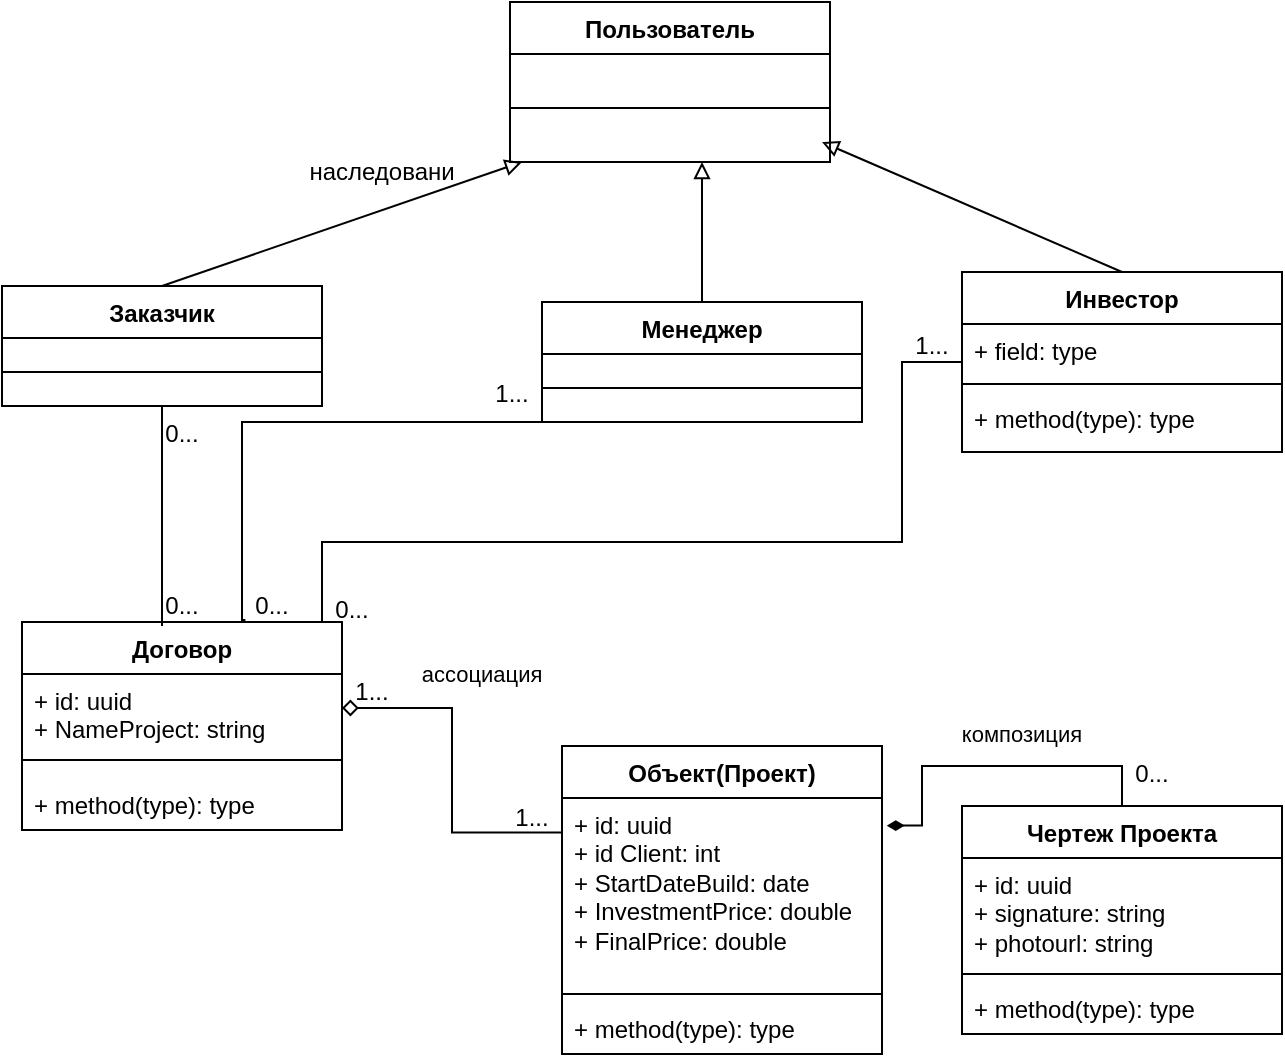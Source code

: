 <mxfile version="22.0.6" type="github">
  <diagram name="Страница — 1" id="XWlHStyDpJBO_vR5po6n">
    <mxGraphModel dx="1002" dy="1738" grid="1" gridSize="10" guides="1" tooltips="1" connect="1" arrows="1" fold="1" page="1" pageScale="1" pageWidth="827" pageHeight="1169" math="0" shadow="0">
      <root>
        <mxCell id="0" />
        <mxCell id="1" parent="0" />
        <mxCell id="611sgcFT0raq5ZZa5KZ7-6" value="Заказчик" style="swimlane;fontStyle=1;align=center;verticalAlign=top;childLayout=stackLayout;horizontal=1;startSize=26;horizontalStack=0;resizeParent=1;resizeParentMax=0;resizeLast=0;collapsible=1;marginBottom=0;whiteSpace=wrap;html=1;" vertex="1" parent="1">
          <mxGeometry y="102" width="160" height="60" as="geometry" />
        </mxCell>
        <mxCell id="611sgcFT0raq5ZZa5KZ7-8" value="" style="line;strokeWidth=1;fillColor=none;align=left;verticalAlign=middle;spacingTop=-1;spacingLeft=3;spacingRight=3;rotatable=0;labelPosition=right;points=[];portConstraint=eastwest;strokeColor=inherit;" vertex="1" parent="611sgcFT0raq5ZZa5KZ7-6">
          <mxGeometry y="26" width="160" height="34" as="geometry" />
        </mxCell>
        <mxCell id="611sgcFT0raq5ZZa5KZ7-57" style="edgeStyle=orthogonalEdgeStyle;rounded=0;orthogonalLoop=1;jettySize=auto;html=1;exitX=0.25;exitY=1;exitDx=0;exitDy=0;entryX=0.695;entryY=0.002;entryDx=0;entryDy=0;entryPerimeter=0;endArrow=none;endFill=0;" edge="1" parent="1" source="611sgcFT0raq5ZZa5KZ7-10" target="611sgcFT0raq5ZZa5KZ7-30">
          <mxGeometry relative="1" as="geometry">
            <mxPoint x="140" y="260" as="targetPoint" />
            <Array as="points">
              <mxPoint x="260" y="170" />
              <mxPoint x="120" y="170" />
              <mxPoint x="120" y="269" />
              <mxPoint x="121" y="269" />
            </Array>
          </mxGeometry>
        </mxCell>
        <mxCell id="611sgcFT0raq5ZZa5KZ7-63" style="rounded=0;orthogonalLoop=1;jettySize=auto;html=1;exitX=0.5;exitY=0;exitDx=0;exitDy=0;endArrow=block;endFill=0;" edge="1" parent="1" source="611sgcFT0raq5ZZa5KZ7-10">
          <mxGeometry relative="1" as="geometry">
            <mxPoint x="350" y="40" as="targetPoint" />
          </mxGeometry>
        </mxCell>
        <mxCell id="611sgcFT0raq5ZZa5KZ7-10" value="Менеджер" style="swimlane;fontStyle=1;align=center;verticalAlign=top;childLayout=stackLayout;horizontal=1;startSize=26;horizontalStack=0;resizeParent=1;resizeParentMax=0;resizeLast=0;collapsible=1;marginBottom=0;whiteSpace=wrap;html=1;" vertex="1" parent="1">
          <mxGeometry x="270" y="110" width="160" height="60" as="geometry" />
        </mxCell>
        <mxCell id="611sgcFT0raq5ZZa5KZ7-12" value="" style="line;strokeWidth=1;fillColor=none;align=left;verticalAlign=middle;spacingTop=-1;spacingLeft=3;spacingRight=3;rotatable=0;labelPosition=right;points=[];portConstraint=eastwest;strokeColor=inherit;" vertex="1" parent="611sgcFT0raq5ZZa5KZ7-10">
          <mxGeometry y="26" width="160" height="34" as="geometry" />
        </mxCell>
        <mxCell id="611sgcFT0raq5ZZa5KZ7-14" value="Пользователь" style="swimlane;fontStyle=1;align=center;verticalAlign=top;childLayout=stackLayout;horizontal=1;startSize=26;horizontalStack=0;resizeParent=1;resizeParentMax=0;resizeLast=0;collapsible=1;marginBottom=0;whiteSpace=wrap;html=1;" vertex="1" parent="1">
          <mxGeometry x="254" y="-40" width="160" height="80" as="geometry" />
        </mxCell>
        <mxCell id="611sgcFT0raq5ZZa5KZ7-16" value="" style="line;strokeWidth=1;fillColor=none;align=left;verticalAlign=middle;spacingTop=-1;spacingLeft=3;spacingRight=3;rotatable=0;labelPosition=right;points=[];portConstraint=eastwest;strokeColor=inherit;" vertex="1" parent="611sgcFT0raq5ZZa5KZ7-14">
          <mxGeometry y="26" width="160" height="54" as="geometry" />
        </mxCell>
        <mxCell id="611sgcFT0raq5ZZa5KZ7-18" value="Инвестор" style="swimlane;fontStyle=1;align=center;verticalAlign=top;childLayout=stackLayout;horizontal=1;startSize=26;horizontalStack=0;resizeParent=1;resizeParentMax=0;resizeLast=0;collapsible=1;marginBottom=0;whiteSpace=wrap;html=1;" vertex="1" parent="1">
          <mxGeometry x="480" y="95" width="160" height="90" as="geometry" />
        </mxCell>
        <mxCell id="611sgcFT0raq5ZZa5KZ7-19" value="+ field: type" style="text;strokeColor=none;fillColor=none;align=left;verticalAlign=top;spacingLeft=4;spacingRight=4;overflow=hidden;rotatable=0;points=[[0,0.5],[1,0.5]];portConstraint=eastwest;whiteSpace=wrap;html=1;" vertex="1" parent="611sgcFT0raq5ZZa5KZ7-18">
          <mxGeometry y="26" width="160" height="26" as="geometry" />
        </mxCell>
        <mxCell id="611sgcFT0raq5ZZa5KZ7-20" value="" style="line;strokeWidth=1;fillColor=none;align=left;verticalAlign=middle;spacingTop=-1;spacingLeft=3;spacingRight=3;rotatable=0;labelPosition=right;points=[];portConstraint=eastwest;strokeColor=inherit;" vertex="1" parent="611sgcFT0raq5ZZa5KZ7-18">
          <mxGeometry y="52" width="160" height="8" as="geometry" />
        </mxCell>
        <mxCell id="611sgcFT0raq5ZZa5KZ7-21" value="+ method(type): type" style="text;strokeColor=none;fillColor=none;align=left;verticalAlign=top;spacingLeft=4;spacingRight=4;overflow=hidden;rotatable=0;points=[[0,0.5],[1,0.5]];portConstraint=eastwest;whiteSpace=wrap;html=1;" vertex="1" parent="611sgcFT0raq5ZZa5KZ7-18">
          <mxGeometry y="60" width="160" height="30" as="geometry" />
        </mxCell>
        <mxCell id="611sgcFT0raq5ZZa5KZ7-22" value="Объект(Проект)" style="swimlane;fontStyle=1;align=center;verticalAlign=top;childLayout=stackLayout;horizontal=1;startSize=26;horizontalStack=0;resizeParent=1;resizeParentMax=0;resizeLast=0;collapsible=1;marginBottom=0;whiteSpace=wrap;html=1;" vertex="1" parent="1">
          <mxGeometry x="280" y="332" width="160" height="154" as="geometry" />
        </mxCell>
        <mxCell id="611sgcFT0raq5ZZa5KZ7-23" value="+ id: uuid&lt;br&gt;+ id Client: int&lt;br&gt;+ StartDateBuild: date&lt;br&gt;+&amp;nbsp;InvestmentPrice: double&lt;br&gt;+&amp;nbsp;FinalPrice: double" style="text;strokeColor=none;fillColor=none;align=left;verticalAlign=top;spacingLeft=4;spacingRight=4;overflow=hidden;rotatable=0;points=[[0,0.5],[1,0.5]];portConstraint=eastwest;whiteSpace=wrap;html=1;" vertex="1" parent="611sgcFT0raq5ZZa5KZ7-22">
          <mxGeometry y="26" width="160" height="94" as="geometry" />
        </mxCell>
        <mxCell id="611sgcFT0raq5ZZa5KZ7-24" value="" style="line;strokeWidth=1;fillColor=none;align=left;verticalAlign=middle;spacingTop=-1;spacingLeft=3;spacingRight=3;rotatable=0;labelPosition=right;points=[];portConstraint=eastwest;strokeColor=inherit;" vertex="1" parent="611sgcFT0raq5ZZa5KZ7-22">
          <mxGeometry y="120" width="160" height="8" as="geometry" />
        </mxCell>
        <mxCell id="611sgcFT0raq5ZZa5KZ7-25" value="+ method(type): type" style="text;strokeColor=none;fillColor=none;align=left;verticalAlign=top;spacingLeft=4;spacingRight=4;overflow=hidden;rotatable=0;points=[[0,0.5],[1,0.5]];portConstraint=eastwest;whiteSpace=wrap;html=1;" vertex="1" parent="611sgcFT0raq5ZZa5KZ7-22">
          <mxGeometry y="128" width="160" height="26" as="geometry" />
        </mxCell>
        <mxCell id="611sgcFT0raq5ZZa5KZ7-26" value="Чертеж Проекта" style="swimlane;fontStyle=1;align=center;verticalAlign=top;childLayout=stackLayout;horizontal=1;startSize=26;horizontalStack=0;resizeParent=1;resizeParentMax=0;resizeLast=0;collapsible=1;marginBottom=0;whiteSpace=wrap;html=1;" vertex="1" parent="1">
          <mxGeometry x="480" y="362" width="160" height="114" as="geometry" />
        </mxCell>
        <mxCell id="611sgcFT0raq5ZZa5KZ7-27" value="+ id: uuid&lt;br&gt;+&amp;nbsp;signature: string&lt;br&gt;+ photourl: string&amp;nbsp;" style="text;strokeColor=none;fillColor=none;align=left;verticalAlign=top;spacingLeft=4;spacingRight=4;overflow=hidden;rotatable=0;points=[[0,0.5],[1,0.5]];portConstraint=eastwest;whiteSpace=wrap;html=1;" vertex="1" parent="611sgcFT0raq5ZZa5KZ7-26">
          <mxGeometry y="26" width="160" height="54" as="geometry" />
        </mxCell>
        <mxCell id="611sgcFT0raq5ZZa5KZ7-28" value="" style="line;strokeWidth=1;fillColor=none;align=left;verticalAlign=middle;spacingTop=-1;spacingLeft=3;spacingRight=3;rotatable=0;labelPosition=right;points=[];portConstraint=eastwest;strokeColor=inherit;" vertex="1" parent="611sgcFT0raq5ZZa5KZ7-26">
          <mxGeometry y="80" width="160" height="8" as="geometry" />
        </mxCell>
        <mxCell id="611sgcFT0raq5ZZa5KZ7-29" value="+ method(type): type" style="text;strokeColor=none;fillColor=none;align=left;verticalAlign=top;spacingLeft=4;spacingRight=4;overflow=hidden;rotatable=0;points=[[0,0.5],[1,0.5]];portConstraint=eastwest;whiteSpace=wrap;html=1;" vertex="1" parent="611sgcFT0raq5ZZa5KZ7-26">
          <mxGeometry y="88" width="160" height="26" as="geometry" />
        </mxCell>
        <mxCell id="611sgcFT0raq5ZZa5KZ7-30" value="Договор" style="swimlane;fontStyle=1;align=center;verticalAlign=top;childLayout=stackLayout;horizontal=1;startSize=26;horizontalStack=0;resizeParent=1;resizeParentMax=0;resizeLast=0;collapsible=1;marginBottom=0;whiteSpace=wrap;html=1;" vertex="1" parent="1">
          <mxGeometry x="10" y="270" width="160" height="104" as="geometry" />
        </mxCell>
        <mxCell id="611sgcFT0raq5ZZa5KZ7-31" value="+ id: uuid&lt;br&gt;+ NameProject: string" style="text;strokeColor=none;fillColor=none;align=left;verticalAlign=top;spacingLeft=4;spacingRight=4;overflow=hidden;rotatable=0;points=[[0,0.5],[1,0.5]];portConstraint=eastwest;whiteSpace=wrap;html=1;" vertex="1" parent="611sgcFT0raq5ZZa5KZ7-30">
          <mxGeometry y="26" width="160" height="34" as="geometry" />
        </mxCell>
        <mxCell id="611sgcFT0raq5ZZa5KZ7-32" value="" style="line;strokeWidth=1;fillColor=none;align=left;verticalAlign=middle;spacingTop=-1;spacingLeft=3;spacingRight=3;rotatable=0;labelPosition=right;points=[];portConstraint=eastwest;strokeColor=inherit;" vertex="1" parent="611sgcFT0raq5ZZa5KZ7-30">
          <mxGeometry y="60" width="160" height="18" as="geometry" />
        </mxCell>
        <mxCell id="611sgcFT0raq5ZZa5KZ7-33" value="+ method(type): type" style="text;strokeColor=none;fillColor=none;align=left;verticalAlign=top;spacingLeft=4;spacingRight=4;overflow=hidden;rotatable=0;points=[[0,0.5],[1,0.5]];portConstraint=eastwest;whiteSpace=wrap;html=1;" vertex="1" parent="611sgcFT0raq5ZZa5KZ7-30">
          <mxGeometry y="78" width="160" height="26" as="geometry" />
        </mxCell>
        <mxCell id="611sgcFT0raq5ZZa5KZ7-34" style="edgeStyle=orthogonalEdgeStyle;rounded=0;orthogonalLoop=1;jettySize=auto;html=1;entryX=1;entryY=0.5;entryDx=0;entryDy=0;endArrow=diamond;endFill=0;exitX=0.002;exitY=0.183;exitDx=0;exitDy=0;exitPerimeter=0;" edge="1" parent="1" source="611sgcFT0raq5ZZa5KZ7-23" target="611sgcFT0raq5ZZa5KZ7-31">
          <mxGeometry relative="1" as="geometry">
            <mxPoint x="270" y="315" as="sourcePoint" />
          </mxGeometry>
        </mxCell>
        <mxCell id="611sgcFT0raq5ZZa5KZ7-35" value="&lt;font style=&quot;font-size: 11px;&quot;&gt;ассоциация&lt;/font&gt;" style="text;strokeColor=none;align=center;fillColor=none;html=1;verticalAlign=middle;whiteSpace=wrap;rounded=0;" vertex="1" parent="1">
          <mxGeometry x="210" y="281" width="60" height="30" as="geometry" />
        </mxCell>
        <mxCell id="611sgcFT0raq5ZZa5KZ7-36" style="edgeStyle=orthogonalEdgeStyle;rounded=0;orthogonalLoop=1;jettySize=auto;html=1;exitX=0.5;exitY=0;exitDx=0;exitDy=0;entryX=1.015;entryY=0.147;entryDx=0;entryDy=0;entryPerimeter=0;endArrow=diamondThin;endFill=1;fontStyle=1" edge="1" parent="1" source="611sgcFT0raq5ZZa5KZ7-26" target="611sgcFT0raq5ZZa5KZ7-23">
          <mxGeometry relative="1" as="geometry" />
        </mxCell>
        <mxCell id="611sgcFT0raq5ZZa5KZ7-38" value="&lt;span style=&quot;font-size: 11px;&quot;&gt;композиция&lt;/span&gt;" style="text;strokeColor=none;align=center;fillColor=none;html=1;verticalAlign=middle;whiteSpace=wrap;rounded=0;" vertex="1" parent="1">
          <mxGeometry x="480" y="311" width="60" height="30" as="geometry" />
        </mxCell>
        <mxCell id="611sgcFT0raq5ZZa5KZ7-39" value="0..." style="text;strokeColor=none;align=center;fillColor=none;html=1;verticalAlign=middle;whiteSpace=wrap;rounded=0;" vertex="1" parent="1">
          <mxGeometry x="570" y="340" width="10" height="12" as="geometry" />
        </mxCell>
        <mxCell id="611sgcFT0raq5ZZa5KZ7-42" value="1..." style="text;strokeColor=none;align=center;fillColor=none;html=1;verticalAlign=middle;whiteSpace=wrap;rounded=0;" vertex="1" parent="1">
          <mxGeometry x="260" y="362" width="10" height="12" as="geometry" />
        </mxCell>
        <mxCell id="611sgcFT0raq5ZZa5KZ7-43" value="1..." style="text;strokeColor=none;align=center;fillColor=none;html=1;verticalAlign=middle;whiteSpace=wrap;rounded=0;" vertex="1" parent="1">
          <mxGeometry x="180" y="299" width="10" height="12" as="geometry" />
        </mxCell>
        <mxCell id="611sgcFT0raq5ZZa5KZ7-46" style="edgeStyle=orthogonalEdgeStyle;rounded=0;orthogonalLoop=1;jettySize=auto;html=1;verticalAlign=bottom;endArrow=none;endFill=0;" edge="1" parent="1" source="611sgcFT0raq5ZZa5KZ7-6">
          <mxGeometry relative="1" as="geometry">
            <mxPoint x="80" y="270" as="targetPoint" />
            <Array as="points">
              <mxPoint x="80" y="272" />
            </Array>
          </mxGeometry>
        </mxCell>
        <mxCell id="611sgcFT0raq5ZZa5KZ7-48" value="0..." style="text;strokeColor=none;align=center;fillColor=none;html=1;verticalAlign=middle;whiteSpace=wrap;rounded=0;" vertex="1" parent="1">
          <mxGeometry x="85" y="170" width="10" height="12" as="geometry" />
        </mxCell>
        <mxCell id="611sgcFT0raq5ZZa5KZ7-49" value="0..." style="text;strokeColor=none;align=center;fillColor=none;html=1;verticalAlign=middle;whiteSpace=wrap;rounded=0;" vertex="1" parent="1">
          <mxGeometry x="85" y="256" width="10" height="12" as="geometry" />
        </mxCell>
        <mxCell id="611sgcFT0raq5ZZa5KZ7-50" value="0..." style="text;strokeColor=none;align=center;fillColor=none;html=1;verticalAlign=middle;whiteSpace=wrap;rounded=0;" vertex="1" parent="1">
          <mxGeometry x="130" y="256" width="10" height="12" as="geometry" />
        </mxCell>
        <mxCell id="611sgcFT0raq5ZZa5KZ7-53" value="1..." style="text;strokeColor=none;align=center;fillColor=none;html=1;verticalAlign=middle;whiteSpace=wrap;rounded=0;" vertex="1" parent="1">
          <mxGeometry x="250" y="150" width="10" height="12" as="geometry" />
        </mxCell>
        <mxCell id="611sgcFT0raq5ZZa5KZ7-60" style="edgeStyle=orthogonalEdgeStyle;rounded=0;orthogonalLoop=1;jettySize=auto;html=1;endArrow=none;endFill=0;" edge="1" parent="1" source="611sgcFT0raq5ZZa5KZ7-18">
          <mxGeometry relative="1" as="geometry">
            <mxPoint x="160" y="270" as="targetPoint" />
            <Array as="points">
              <mxPoint x="450" y="140" />
              <mxPoint x="450" y="230" />
              <mxPoint x="160" y="230" />
            </Array>
          </mxGeometry>
        </mxCell>
        <mxCell id="611sgcFT0raq5ZZa5KZ7-62" style="rounded=0;orthogonalLoop=1;jettySize=auto;html=1;exitX=0.5;exitY=0;exitDx=0;exitDy=0;endArrow=block;endFill=0;" edge="1" parent="1" source="611sgcFT0raq5ZZa5KZ7-6">
          <mxGeometry relative="1" as="geometry">
            <mxPoint x="260" y="40" as="targetPoint" />
          </mxGeometry>
        </mxCell>
        <mxCell id="611sgcFT0raq5ZZa5KZ7-64" style="rounded=0;orthogonalLoop=1;jettySize=auto;html=1;exitX=0.5;exitY=0;exitDx=0;exitDy=0;endArrow=block;endFill=0;" edge="1" parent="1" source="611sgcFT0raq5ZZa5KZ7-18">
          <mxGeometry relative="1" as="geometry">
            <mxPoint x="410" y="30" as="targetPoint" />
          </mxGeometry>
        </mxCell>
        <mxCell id="611sgcFT0raq5ZZa5KZ7-65" value="наследовани" style="text;strokeColor=none;align=center;fillColor=none;html=1;verticalAlign=middle;whiteSpace=wrap;rounded=0;" vertex="1" parent="1">
          <mxGeometry x="160" y="30" width="60" height="30" as="geometry" />
        </mxCell>
        <mxCell id="611sgcFT0raq5ZZa5KZ7-66" value="1..." style="text;strokeColor=none;align=center;fillColor=none;html=1;verticalAlign=middle;whiteSpace=wrap;rounded=0;" vertex="1" parent="1">
          <mxGeometry x="460" y="126" width="10" height="12" as="geometry" />
        </mxCell>
        <mxCell id="611sgcFT0raq5ZZa5KZ7-67" value="0..." style="text;strokeColor=none;align=center;fillColor=none;html=1;verticalAlign=middle;whiteSpace=wrap;rounded=0;" vertex="1" parent="1">
          <mxGeometry x="170" y="258" width="10" height="12" as="geometry" />
        </mxCell>
      </root>
    </mxGraphModel>
  </diagram>
</mxfile>
